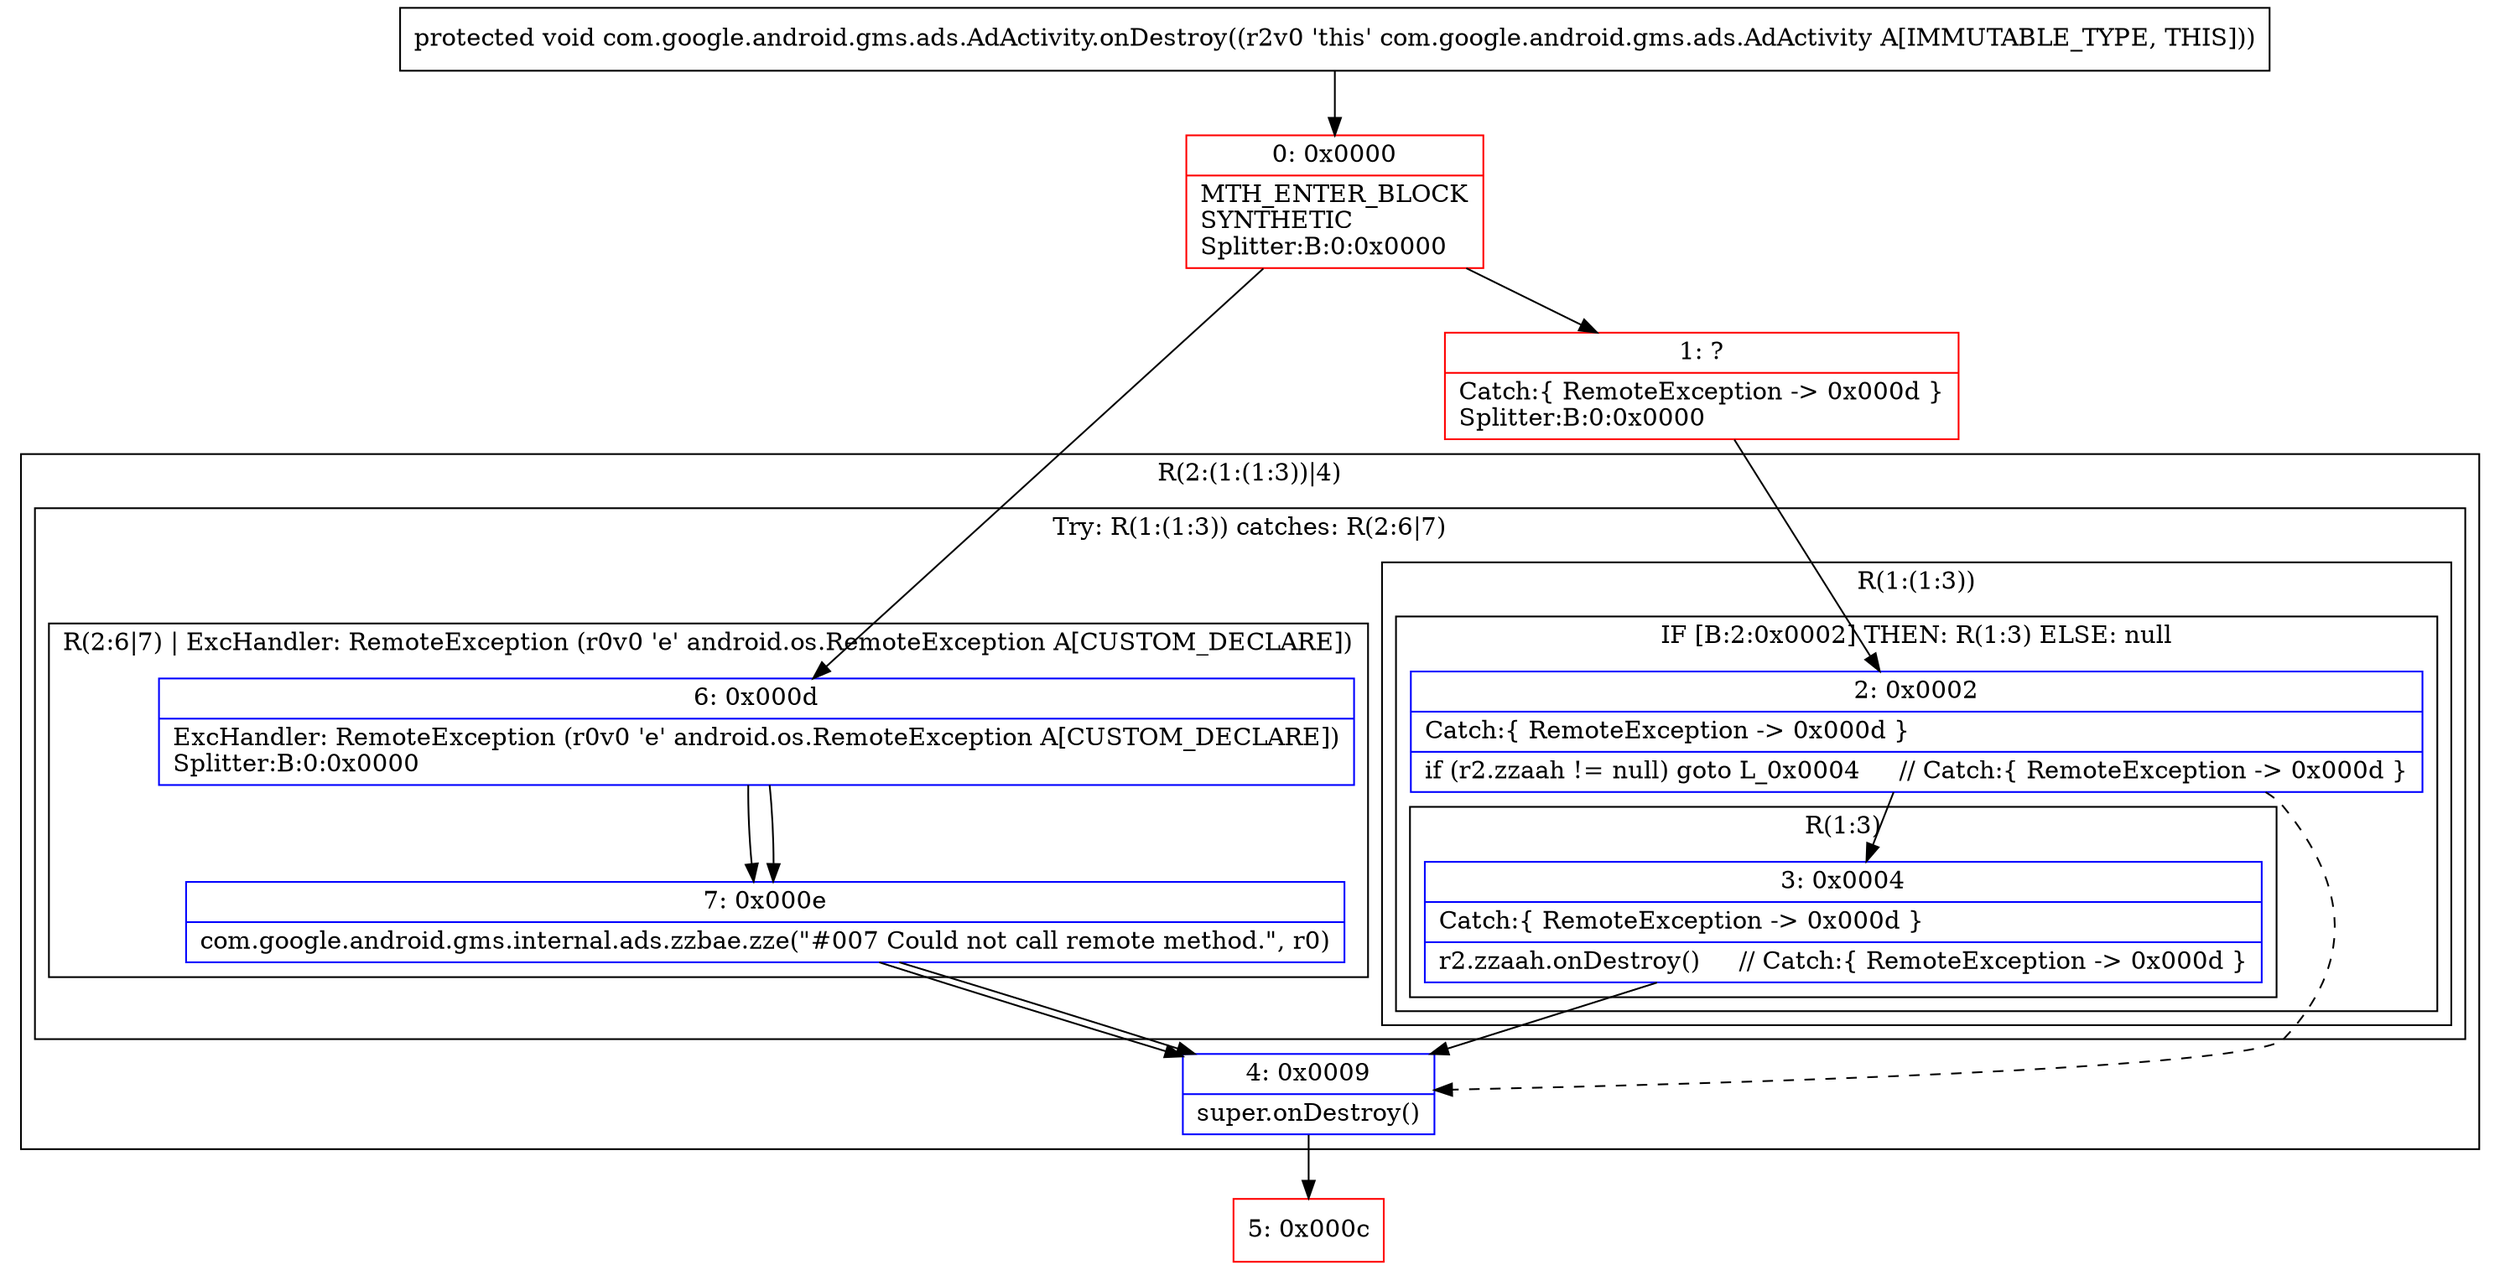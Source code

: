 digraph "CFG forcom.google.android.gms.ads.AdActivity.onDestroy()V" {
subgraph cluster_Region_441076961 {
label = "R(2:(1:(1:3))|4)";
node [shape=record,color=blue];
subgraph cluster_TryCatchRegion_1030682550 {
label = "Try: R(1:(1:3)) catches: R(2:6|7)";
node [shape=record,color=blue];
subgraph cluster_Region_530926583 {
label = "R(1:(1:3))";
node [shape=record,color=blue];
subgraph cluster_IfRegion_518279064 {
label = "IF [B:2:0x0002] THEN: R(1:3) ELSE: null";
node [shape=record,color=blue];
Node_2 [shape=record,label="{2\:\ 0x0002|Catch:\{ RemoteException \-\> 0x000d \}\l|if (r2.zzaah != null) goto L_0x0004     \/\/ Catch:\{ RemoteException \-\> 0x000d \}\l}"];
subgraph cluster_Region_1442915809 {
label = "R(1:3)";
node [shape=record,color=blue];
Node_3 [shape=record,label="{3\:\ 0x0004|Catch:\{ RemoteException \-\> 0x000d \}\l|r2.zzaah.onDestroy()     \/\/ Catch:\{ RemoteException \-\> 0x000d \}\l}"];
}
}
}
subgraph cluster_Region_479767504 {
label = "R(2:6|7) | ExcHandler: RemoteException (r0v0 'e' android.os.RemoteException A[CUSTOM_DECLARE])\l";
node [shape=record,color=blue];
Node_6 [shape=record,label="{6\:\ 0x000d|ExcHandler: RemoteException (r0v0 'e' android.os.RemoteException A[CUSTOM_DECLARE])\lSplitter:B:0:0x0000\l}"];
Node_7 [shape=record,label="{7\:\ 0x000e|com.google.android.gms.internal.ads.zzbae.zze(\"#007 Could not call remote method.\", r0)\l}"];
}
}
Node_4 [shape=record,label="{4\:\ 0x0009|super.onDestroy()\l}"];
}
subgraph cluster_Region_479767504 {
label = "R(2:6|7) | ExcHandler: RemoteException (r0v0 'e' android.os.RemoteException A[CUSTOM_DECLARE])\l";
node [shape=record,color=blue];
Node_6 [shape=record,label="{6\:\ 0x000d|ExcHandler: RemoteException (r0v0 'e' android.os.RemoteException A[CUSTOM_DECLARE])\lSplitter:B:0:0x0000\l}"];
Node_7 [shape=record,label="{7\:\ 0x000e|com.google.android.gms.internal.ads.zzbae.zze(\"#007 Could not call remote method.\", r0)\l}"];
}
Node_0 [shape=record,color=red,label="{0\:\ 0x0000|MTH_ENTER_BLOCK\lSYNTHETIC\lSplitter:B:0:0x0000\l}"];
Node_1 [shape=record,color=red,label="{1\:\ ?|Catch:\{ RemoteException \-\> 0x000d \}\lSplitter:B:0:0x0000\l}"];
Node_5 [shape=record,color=red,label="{5\:\ 0x000c}"];
MethodNode[shape=record,label="{protected void com.google.android.gms.ads.AdActivity.onDestroy((r2v0 'this' com.google.android.gms.ads.AdActivity A[IMMUTABLE_TYPE, THIS])) }"];
MethodNode -> Node_0;
Node_2 -> Node_3;
Node_2 -> Node_4[style=dashed];
Node_3 -> Node_4;
Node_6 -> Node_7;
Node_7 -> Node_4;
Node_4 -> Node_5;
Node_6 -> Node_7;
Node_7 -> Node_4;
Node_0 -> Node_1;
Node_0 -> Node_6;
Node_1 -> Node_2;
}

